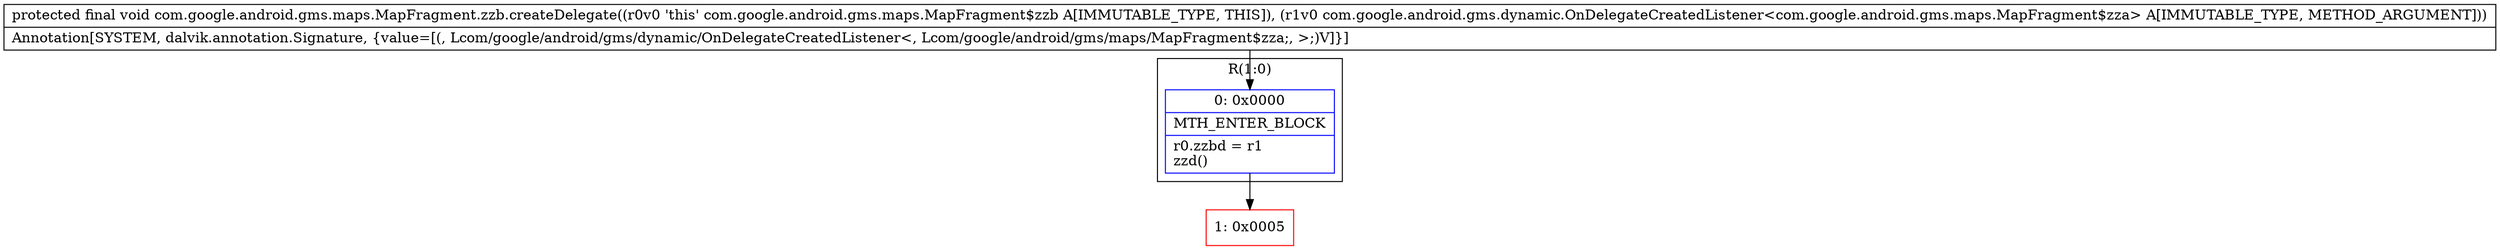 digraph "CFG forcom.google.android.gms.maps.MapFragment.zzb.createDelegate(Lcom\/google\/android\/gms\/dynamic\/OnDelegateCreatedListener;)V" {
subgraph cluster_Region_281622367 {
label = "R(1:0)";
node [shape=record,color=blue];
Node_0 [shape=record,label="{0\:\ 0x0000|MTH_ENTER_BLOCK\l|r0.zzbd = r1\lzzd()\l}"];
}
Node_1 [shape=record,color=red,label="{1\:\ 0x0005}"];
MethodNode[shape=record,label="{protected final void com.google.android.gms.maps.MapFragment.zzb.createDelegate((r0v0 'this' com.google.android.gms.maps.MapFragment$zzb A[IMMUTABLE_TYPE, THIS]), (r1v0 com.google.android.gms.dynamic.OnDelegateCreatedListener\<com.google.android.gms.maps.MapFragment$zza\> A[IMMUTABLE_TYPE, METHOD_ARGUMENT]))  | Annotation[SYSTEM, dalvik.annotation.Signature, \{value=[(, Lcom\/google\/android\/gms\/dynamic\/OnDelegateCreatedListener\<, Lcom\/google\/android\/gms\/maps\/MapFragment$zza;, \>;)V]\}]\l}"];
MethodNode -> Node_0;
Node_0 -> Node_1;
}

